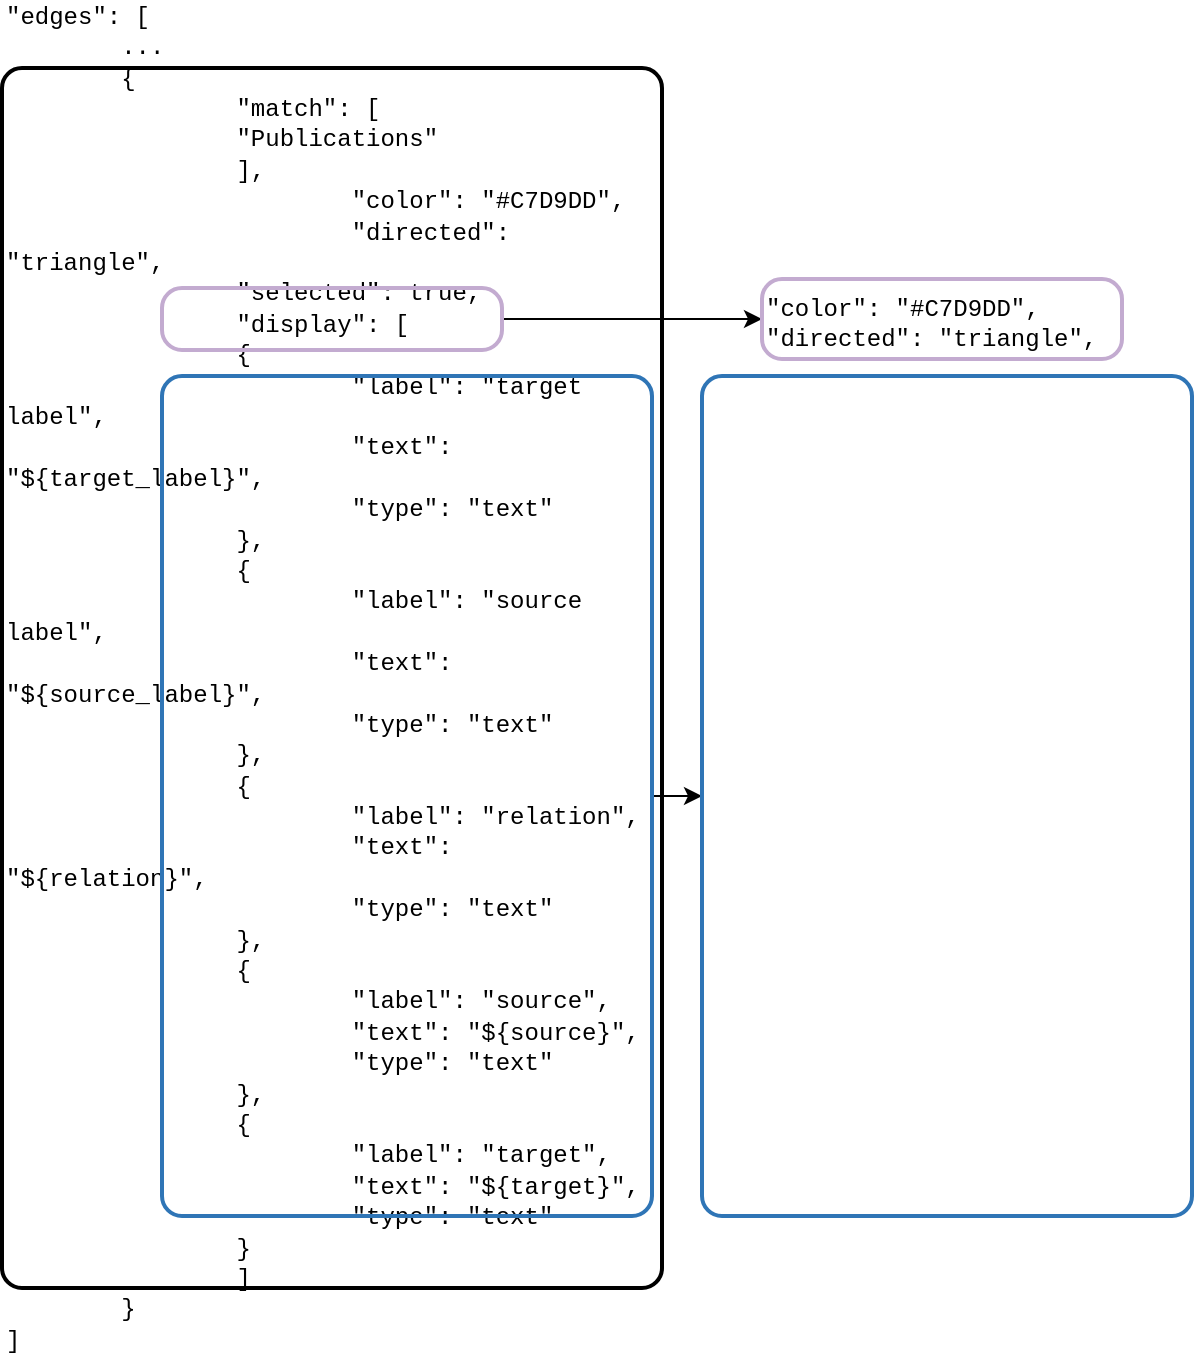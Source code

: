 <mxfile version="26.2.2">
  <diagram name="Page-1" id="xKhlsxAtRhAonfhplPug">
    <mxGraphModel dx="1454" dy="866" grid="1" gridSize="10" guides="1" tooltips="1" connect="1" arrows="1" fold="1" page="1" pageScale="1" pageWidth="1920" pageHeight="1200" math="0" shadow="0">
      <root>
        <mxCell id="0" />
        <mxCell id="1" parent="0" />
        <mxCell id="vIwmV1KeTdYrx_ldE85M-1" value="&lt;p align=&quot;left&quot; id=&quot;docs-internal-guid-a490a1dc-7fff-cf53-47ff-b270f963e01f&quot; style=&quot;line-height:1.2;margin-top:0pt;margin-bottom:0pt;&quot; dir=&quot;ltr&quot;&gt;&lt;span style=&quot;font-size: 9pt; font-family: &amp;quot;Courier New&amp;quot;, monospace; color: rgb(0, 0, 0); background-color: transparent; font-weight: 400; font-style: normal; font-variant: normal; text-decoration: none; vertical-align: baseline; white-space: pre-wrap;&quot;&gt;&quot;edges&quot;: [&lt;/span&gt;&lt;/p&gt;&lt;p align=&quot;left&quot; style=&quot;line-height:1.2;margin-top:0pt;margin-bottom:0pt;&quot; dir=&quot;ltr&quot;&gt;&lt;span style=&quot;font-size: 9pt; font-family: &amp;quot;Courier New&amp;quot;, monospace; color: rgb(0, 0, 0); background-color: transparent; font-weight: 400; font-style: normal; font-variant: normal; text-decoration: none; vertical-align: baseline; white-space: pre-wrap;&quot;&gt;&lt;span style=&quot;white-space:pre;&quot; class=&quot;Apple-tab-span&quot;&gt;&#x9;&lt;/span&gt;&lt;/span&gt;&lt;span style=&quot;font-size: 9pt; font-family: &amp;quot;Courier New&amp;quot;, monospace; color: rgb(0, 0, 0); background-color: transparent; font-weight: 400; font-style: normal; font-variant: normal; text-decoration: none; vertical-align: baseline; white-space: pre-wrap;&quot;&gt;...&lt;/span&gt;&lt;/p&gt;&lt;p align=&quot;left&quot; style=&quot;line-height:1.2;margin-top:0pt;margin-bottom:0pt;&quot; dir=&quot;ltr&quot;&gt;&lt;span style=&quot;font-size: 9pt; font-family: &amp;quot;Courier New&amp;quot;, monospace; color: rgb(0, 0, 0); background-color: transparent; font-weight: 400; font-style: normal; font-variant: normal; text-decoration: none; vertical-align: baseline; white-space: pre-wrap;&quot;&gt;&lt;span style=&quot;white-space:pre;&quot; class=&quot;Apple-tab-span&quot;&gt;&#x9;&lt;/span&gt;&lt;/span&gt;&lt;span style=&quot;font-size: 9pt; font-family: &amp;quot;Courier New&amp;quot;, monospace; color: rgb(0, 0, 0); background-color: transparent; font-weight: 400; font-style: normal; font-variant: normal; text-decoration: none; vertical-align: baseline; white-space: pre-wrap;&quot;&gt;{&lt;/span&gt;&lt;/p&gt;&lt;p align=&quot;left&quot; style=&quot;line-height:1.2;margin-top:0pt;margin-bottom:0pt;&quot; dir=&quot;ltr&quot;&gt;&lt;span style=&quot;font-size: 9pt; font-family: &amp;quot;Courier New&amp;quot;, monospace; color: rgb(0, 0, 0); background-color: transparent; font-weight: 400; font-style: normal; font-variant: normal; text-decoration: none; vertical-align: baseline; white-space: pre-wrap;&quot;&gt;&amp;nbsp;&amp;nbsp;&amp;nbsp;&amp;nbsp;&amp;nbsp;&amp;nbsp;&amp;nbsp;&amp;nbsp;&lt;/span&gt;&lt;span style=&quot;font-size: 9pt; font-family: &amp;quot;Courier New&amp;quot;, monospace; color: rgb(0, 0, 0); background-color: transparent; font-weight: 400; font-style: normal; font-variant: normal; text-decoration: none; vertical-align: baseline; white-space: pre-wrap;&quot;&gt;&lt;span style=&quot;white-space:pre;&quot; class=&quot;Apple-tab-span&quot;&gt;&#x9;&lt;/span&gt;&lt;/span&gt;&lt;span style=&quot;font-size: 9pt; font-family: &amp;quot;Courier New&amp;quot;, monospace; color: rgb(0, 0, 0); background-color: transparent; font-weight: 400; font-style: normal; font-variant: normal; text-decoration: none; vertical-align: baseline; white-space: pre-wrap;&quot;&gt;&quot;match&quot;: [&lt;/span&gt;&lt;/p&gt;&lt;p align=&quot;left&quot; style=&quot;line-height:1.2;margin-top:0pt;margin-bottom:0pt;&quot; dir=&quot;ltr&quot;&gt;&lt;span style=&quot;font-size: 9pt; font-family: &amp;quot;Courier New&amp;quot;, monospace; color: rgb(0, 0, 0); background-color: transparent; font-weight: 400; font-style: normal; font-variant: normal; text-decoration: none; vertical-align: baseline; white-space: pre-wrap;&quot;&gt;&amp;nbsp;&amp;nbsp;&amp;nbsp;&amp;nbsp;&amp;nbsp;&amp;nbsp;&amp;nbsp;&amp;nbsp;&amp;nbsp;&amp;nbsp;&amp;nbsp;&amp;nbsp;&lt;/span&gt;&lt;span style=&quot;font-size: 9pt; font-family: &amp;quot;Courier New&amp;quot;, monospace; color: rgb(0, 0, 0); background-color: transparent; font-weight: 400; font-style: normal; font-variant: normal; text-decoration: none; vertical-align: baseline; white-space: pre-wrap;&quot;&gt;&lt;span style=&quot;white-space:pre;&quot; class=&quot;Apple-tab-span&quot;&gt;&#x9;&lt;/span&gt;&lt;/span&gt;&lt;span style=&quot;font-size: 9pt; font-family: &amp;quot;Courier New&amp;quot;, monospace; color: rgb(0, 0, 0); background-color: transparent; font-weight: 400; font-style: normal; font-variant: normal; text-decoration: none; vertical-align: baseline; white-space: pre-wrap;&quot;&gt;&quot;Publications&quot;&lt;/span&gt;&lt;/p&gt;&lt;p align=&quot;left&quot; style=&quot;line-height:1.2;margin-top:0pt;margin-bottom:0pt;&quot; dir=&quot;ltr&quot;&gt;&lt;span style=&quot;font-size: 9pt; font-family: &amp;quot;Courier New&amp;quot;, monospace; color: rgb(0, 0, 0); background-color: transparent; font-weight: 400; font-style: normal; font-variant: normal; text-decoration: none; vertical-align: baseline; white-space: pre-wrap;&quot;&gt;&amp;nbsp;&amp;nbsp;&amp;nbsp;&amp;nbsp;&amp;nbsp;&amp;nbsp;&amp;nbsp;&amp;nbsp;&lt;/span&gt;&lt;span style=&quot;font-size: 9pt; font-family: &amp;quot;Courier New&amp;quot;, monospace; color: rgb(0, 0, 0); background-color: transparent; font-weight: 400; font-style: normal; font-variant: normal; text-decoration: none; vertical-align: baseline; white-space: pre-wrap;&quot;&gt;&lt;span style=&quot;white-space:pre;&quot; class=&quot;Apple-tab-span&quot;&gt;&#x9;&lt;/span&gt;&lt;/span&gt;&lt;span style=&quot;font-size: 9pt; font-family: &amp;quot;Courier New&amp;quot;, monospace; color: rgb(0, 0, 0); background-color: transparent; font-weight: 400; font-style: normal; font-variant: normal; text-decoration: none; vertical-align: baseline; white-space: pre-wrap;&quot;&gt;],&lt;/span&gt;&lt;/p&gt;&lt;p align=&quot;left&quot; style=&quot;line-height:1.2;margin-top:0pt;margin-bottom:0pt;&quot; dir=&quot;ltr&quot;&gt;&lt;span style=&quot;font-size: 9pt; font-family: &amp;quot;Courier New&amp;quot;, monospace; color: rgb(0, 0, 0); background-color: transparent; font-weight: 400; font-style: normal; font-variant: normal; text-decoration: none; vertical-align: baseline; white-space: pre-wrap;&quot;&gt;&lt;span style=&quot;white-space: pre;&quot;&gt;&#x9;&lt;/span&gt;&lt;span style=&quot;white-space: pre;&quot;&gt;&#x9;&lt;/span&gt;&lt;span style=&quot;white-space: pre;&quot;&gt;&#x9;&lt;/span&gt;&quot;color&quot;: &quot;#C7D9DD&quot;,&lt;/span&gt;&lt;/p&gt;&lt;p align=&quot;left&quot; style=&quot;line-height:1.2;margin-top:0pt;margin-bottom:0pt;&quot; dir=&quot;ltr&quot;&gt;&lt;span style=&quot;font-size: 9pt; font-family: &amp;quot;Courier New&amp;quot;, monospace; color: rgb(0, 0, 0); background-color: transparent; font-weight: 400; font-style: normal; font-variant: normal; text-decoration: none; vertical-align: baseline; white-space: pre-wrap;&quot;&gt;&lt;span style=&quot;white-space: pre;&quot;&gt;&#x9;&lt;/span&gt;&lt;span style=&quot;white-space: pre;&quot;&gt;&#x9;&lt;/span&gt;&lt;span style=&quot;white-space: pre;&quot;&gt;&#x9;&lt;/span&gt;&quot;directed&quot;: &quot;triangle&quot;,&lt;/span&gt;&lt;/p&gt;&lt;p align=&quot;left&quot; style=&quot;line-height:1.2;margin-top:0pt;margin-bottom:0pt;&quot; dir=&quot;ltr&quot;&gt;&lt;span style=&quot;font-size: 9pt; font-family: &amp;quot;Courier New&amp;quot;, monospace; color: rgb(0, 0, 0); background-color: transparent; font-weight: 400; font-style: normal; font-variant: normal; text-decoration: none; vertical-align: baseline; white-space: pre-wrap;&quot;&gt;&amp;nbsp;&amp;nbsp;&amp;nbsp;&amp;nbsp;&amp;nbsp;&amp;nbsp;&amp;nbsp;&amp;nbsp;&lt;/span&gt;&lt;span style=&quot;font-size: 9pt; font-family: &amp;quot;Courier New&amp;quot;, monospace; color: rgb(0, 0, 0); background-color: transparent; font-weight: 400; font-style: normal; font-variant: normal; text-decoration: none; vertical-align: baseline; white-space: pre-wrap;&quot;&gt;&lt;span style=&quot;white-space:pre;&quot; class=&quot;Apple-tab-span&quot;&gt;&#x9;&lt;/span&gt;&lt;/span&gt;&lt;span style=&quot;font-size: 9pt; font-family: &amp;quot;Courier New&amp;quot;, monospace; color: rgb(0, 0, 0); background-color: transparent; font-weight: 400; font-style: normal; font-variant: normal; text-decoration: none; vertical-align: baseline; white-space: pre-wrap;&quot;&gt;&quot;selected&quot;: true,&lt;/span&gt;&lt;/p&gt;&lt;p align=&quot;left&quot; style=&quot;line-height:1.2;margin-top:0pt;margin-bottom:0pt;&quot; dir=&quot;ltr&quot;&gt;&lt;span style=&quot;font-size: 9pt; font-family: &amp;quot;Courier New&amp;quot;, monospace; color: rgb(0, 0, 0); background-color: transparent; font-weight: 400; font-style: normal; font-variant: normal; text-decoration: none; vertical-align: baseline; white-space: pre-wrap;&quot;&gt;&amp;nbsp;&amp;nbsp;&amp;nbsp;&amp;nbsp;&amp;nbsp;&amp;nbsp;&amp;nbsp;&amp;nbsp;&lt;/span&gt;&lt;span style=&quot;font-size: 9pt; font-family: &amp;quot;Courier New&amp;quot;, monospace; color: rgb(0, 0, 0); background-color: transparent; font-weight: 400; font-style: normal; font-variant: normal; text-decoration: none; vertical-align: baseline; white-space: pre-wrap;&quot;&gt;&lt;span style=&quot;white-space:pre;&quot; class=&quot;Apple-tab-span&quot;&gt;&#x9;&lt;/span&gt;&lt;/span&gt;&lt;span style=&quot;font-size: 9pt; font-family: &amp;quot;Courier New&amp;quot;, monospace; color: rgb(0, 0, 0); background-color: transparent; font-weight: 400; font-style: normal; font-variant: normal; text-decoration: none; vertical-align: baseline; white-space: pre-wrap;&quot;&gt;&quot;display&quot;: [&lt;/span&gt;&lt;/p&gt;&lt;p align=&quot;left&quot; style=&quot;line-height:1.2;margin-top:0pt;margin-bottom:0pt;&quot; dir=&quot;ltr&quot;&gt;&lt;span style=&quot;font-size: 9pt; font-family: &amp;quot;Courier New&amp;quot;, monospace; color: rgb(0, 0, 0); background-color: transparent; font-weight: 400; font-style: normal; font-variant: normal; text-decoration: none; vertical-align: baseline; white-space: pre-wrap;&quot;&gt;&amp;nbsp;&amp;nbsp;&amp;nbsp;&amp;nbsp;&amp;nbsp;&amp;nbsp;&amp;nbsp;&amp;nbsp;&amp;nbsp;&amp;nbsp;&amp;nbsp;&amp;nbsp;&lt;/span&gt;&lt;span style=&quot;font-size: 9pt; font-family: &amp;quot;Courier New&amp;quot;, monospace; color: rgb(0, 0, 0); background-color: transparent; font-weight: 400; font-style: normal; font-variant: normal; text-decoration: none; vertical-align: baseline; white-space: pre-wrap;&quot;&gt;&lt;span style=&quot;white-space:pre;&quot; class=&quot;Apple-tab-span&quot;&gt;&#x9;&lt;/span&gt;&lt;/span&gt;&lt;span style=&quot;font-size: 9pt; font-family: &amp;quot;Courier New&amp;quot;, monospace; color: rgb(0, 0, 0); background-color: transparent; font-weight: 400; font-style: normal; font-variant: normal; text-decoration: none; vertical-align: baseline; white-space: pre-wrap;&quot;&gt;{&lt;/span&gt;&lt;/p&gt;&lt;p align=&quot;left&quot; style=&quot;line-height:1.2;margin-top:0pt;margin-bottom:0pt;&quot; dir=&quot;ltr&quot;&gt;&lt;span style=&quot;font-size: 9pt; font-family: &amp;quot;Courier New&amp;quot;, monospace; color: rgb(0, 0, 0); background-color: transparent; font-weight: 400; font-style: normal; font-variant: normal; text-decoration: none; vertical-align: baseline; white-space: pre-wrap;&quot;&gt;&amp;nbsp;&amp;nbsp;&amp;nbsp;&amp;nbsp;&amp;nbsp;&amp;nbsp;&amp;nbsp;&amp;nbsp;&amp;nbsp;&amp;nbsp;&amp;nbsp;&amp;nbsp;&amp;nbsp;&amp;nbsp;&amp;nbsp;&amp;nbsp;&lt;/span&gt;&lt;span style=&quot;font-size: 9pt; font-family: &amp;quot;Courier New&amp;quot;, monospace; color: rgb(0, 0, 0); background-color: transparent; font-weight: 400; font-style: normal; font-variant: normal; text-decoration: none; vertical-align: baseline; white-space: pre-wrap;&quot;&gt;&lt;span style=&quot;white-space:pre;&quot; class=&quot;Apple-tab-span&quot;&gt;&#x9;&lt;/span&gt;&lt;/span&gt;&lt;span style=&quot;font-size: 9pt; font-family: &amp;quot;Courier New&amp;quot;, monospace; color: rgb(0, 0, 0); background-color: transparent; font-weight: 400; font-style: normal; font-variant: normal; text-decoration: none; vertical-align: baseline; white-space: pre-wrap;&quot;&gt;&quot;label&quot;: &quot;target label&quot;,&lt;/span&gt;&lt;/p&gt;&lt;p align=&quot;left&quot; style=&quot;line-height:1.2;margin-top:0pt;margin-bottom:0pt;&quot; dir=&quot;ltr&quot;&gt;&lt;span style=&quot;font-size: 9pt; font-family: &amp;quot;Courier New&amp;quot;, monospace; color: rgb(0, 0, 0); background-color: transparent; font-weight: 400; font-style: normal; font-variant: normal; text-decoration: none; vertical-align: baseline; white-space: pre-wrap;&quot;&gt;&amp;nbsp;&amp;nbsp;&amp;nbsp;&amp;nbsp;&amp;nbsp;&amp;nbsp;&amp;nbsp;&amp;nbsp;&amp;nbsp;&amp;nbsp;&amp;nbsp;&amp;nbsp;&amp;nbsp;&amp;nbsp;&amp;nbsp;&amp;nbsp;&lt;/span&gt;&lt;span style=&quot;font-size: 9pt; font-family: &amp;quot;Courier New&amp;quot;, monospace; color: rgb(0, 0, 0); background-color: transparent; font-weight: 400; font-style: normal; font-variant: normal; text-decoration: none; vertical-align: baseline; white-space: pre-wrap;&quot;&gt;&lt;span style=&quot;white-space:pre;&quot; class=&quot;Apple-tab-span&quot;&gt;&#x9;&lt;/span&gt;&lt;/span&gt;&lt;span style=&quot;font-size: 9pt; font-family: &amp;quot;Courier New&amp;quot;, monospace; color: rgb(0, 0, 0); background-color: transparent; font-weight: 400; font-style: normal; font-variant: normal; text-decoration: none; vertical-align: baseline; white-space: pre-wrap;&quot;&gt;&quot;text&quot;: &quot;${target_label}&quot;,&lt;/span&gt;&lt;/p&gt;&lt;p align=&quot;left&quot; style=&quot;line-height:1.2;margin-top:0pt;margin-bottom:0pt;&quot; dir=&quot;ltr&quot;&gt;&lt;span style=&quot;font-size: 9pt; font-family: &amp;quot;Courier New&amp;quot;, monospace; color: rgb(0, 0, 0); background-color: transparent; font-weight: 400; font-style: normal; font-variant: normal; text-decoration: none; vertical-align: baseline; white-space: pre-wrap;&quot;&gt;&amp;nbsp;&amp;nbsp;&amp;nbsp;&amp;nbsp;&amp;nbsp;&amp;nbsp;&amp;nbsp;&amp;nbsp;&amp;nbsp;&amp;nbsp;&amp;nbsp;&amp;nbsp;&amp;nbsp;&amp;nbsp;&amp;nbsp;&amp;nbsp;&lt;/span&gt;&lt;span style=&quot;font-size: 9pt; font-family: &amp;quot;Courier New&amp;quot;, monospace; color: rgb(0, 0, 0); background-color: transparent; font-weight: 400; font-style: normal; font-variant: normal; text-decoration: none; vertical-align: baseline; white-space: pre-wrap;&quot;&gt;&lt;span style=&quot;white-space:pre;&quot; class=&quot;Apple-tab-span&quot;&gt;&#x9;&lt;/span&gt;&lt;/span&gt;&lt;span style=&quot;font-size: 9pt; font-family: &amp;quot;Courier New&amp;quot;, monospace; color: rgb(0, 0, 0); background-color: transparent; font-weight: 400; font-style: normal; font-variant: normal; text-decoration: none; vertical-align: baseline; white-space: pre-wrap;&quot;&gt;&quot;type&quot;: &quot;text&quot;&lt;/span&gt;&lt;/p&gt;&lt;p align=&quot;left&quot; style=&quot;line-height:1.2;margin-top:0pt;margin-bottom:0pt;&quot; dir=&quot;ltr&quot;&gt;&lt;span style=&quot;font-size: 9pt; font-family: &amp;quot;Courier New&amp;quot;, monospace; color: rgb(0, 0, 0); background-color: transparent; font-weight: 400; font-style: normal; font-variant: normal; text-decoration: none; vertical-align: baseline; white-space: pre-wrap;&quot;&gt;&amp;nbsp;&amp;nbsp;&amp;nbsp;&amp;nbsp;&amp;nbsp;&amp;nbsp;&amp;nbsp;&amp;nbsp;&amp;nbsp;&amp;nbsp;&amp;nbsp;&amp;nbsp;&lt;/span&gt;&lt;span style=&quot;font-size: 9pt; font-family: &amp;quot;Courier New&amp;quot;, monospace; color: rgb(0, 0, 0); background-color: transparent; font-weight: 400; font-style: normal; font-variant: normal; text-decoration: none; vertical-align: baseline; white-space: pre-wrap;&quot;&gt;&lt;span style=&quot;white-space:pre;&quot; class=&quot;Apple-tab-span&quot;&gt;&#x9;&lt;/span&gt;&lt;/span&gt;&lt;span style=&quot;font-size: 9pt; font-family: &amp;quot;Courier New&amp;quot;, monospace; color: rgb(0, 0, 0); background-color: transparent; font-weight: 400; font-style: normal; font-variant: normal; text-decoration: none; vertical-align: baseline; white-space: pre-wrap;&quot;&gt;},&lt;/span&gt;&lt;/p&gt;&lt;p align=&quot;left&quot; style=&quot;line-height:1.2;margin-top:0pt;margin-bottom:0pt;&quot; dir=&quot;ltr&quot;&gt;&lt;span style=&quot;font-size: 9pt; font-family: &amp;quot;Courier New&amp;quot;, monospace; color: rgb(0, 0, 0); background-color: transparent; font-weight: 400; font-style: normal; font-variant: normal; text-decoration: none; vertical-align: baseline; white-space: pre-wrap;&quot;&gt;&amp;nbsp;&amp;nbsp;&amp;nbsp;&amp;nbsp;&amp;nbsp;&amp;nbsp;&amp;nbsp;&amp;nbsp;&amp;nbsp;&amp;nbsp;&amp;nbsp;&amp;nbsp;&lt;/span&gt;&lt;span style=&quot;font-size: 9pt; font-family: &amp;quot;Courier New&amp;quot;, monospace; color: rgb(0, 0, 0); background-color: transparent; font-weight: 400; font-style: normal; font-variant: normal; text-decoration: none; vertical-align: baseline; white-space: pre-wrap;&quot;&gt;&lt;span style=&quot;white-space:pre;&quot; class=&quot;Apple-tab-span&quot;&gt;&#x9;&lt;/span&gt;&lt;/span&gt;&lt;span style=&quot;font-size: 9pt; font-family: &amp;quot;Courier New&amp;quot;, monospace; color: rgb(0, 0, 0); background-color: transparent; font-weight: 400; font-style: normal; font-variant: normal; text-decoration: none; vertical-align: baseline; white-space: pre-wrap;&quot;&gt;{&lt;/span&gt;&lt;/p&gt;&lt;p align=&quot;left&quot; style=&quot;line-height:1.2;margin-top:0pt;margin-bottom:0pt;&quot; dir=&quot;ltr&quot;&gt;&lt;span style=&quot;font-size: 9pt; font-family: &amp;quot;Courier New&amp;quot;, monospace; color: rgb(0, 0, 0); background-color: transparent; font-weight: 400; font-style: normal; font-variant: normal; text-decoration: none; vertical-align: baseline; white-space: pre-wrap;&quot;&gt;&amp;nbsp;&amp;nbsp;&amp;nbsp;&amp;nbsp;&amp;nbsp;&amp;nbsp;&amp;nbsp;&amp;nbsp;&amp;nbsp;&amp;nbsp;&amp;nbsp;&amp;nbsp;&amp;nbsp;&amp;nbsp;&amp;nbsp;&amp;nbsp;&lt;/span&gt;&lt;span style=&quot;font-size: 9pt; font-family: &amp;quot;Courier New&amp;quot;, monospace; color: rgb(0, 0, 0); background-color: transparent; font-weight: 400; font-style: normal; font-variant: normal; text-decoration: none; vertical-align: baseline; white-space: pre-wrap;&quot;&gt;&lt;span style=&quot;white-space:pre;&quot; class=&quot;Apple-tab-span&quot;&gt;&#x9;&lt;/span&gt;&lt;/span&gt;&lt;span style=&quot;font-size: 9pt; font-family: &amp;quot;Courier New&amp;quot;, monospace; color: rgb(0, 0, 0); background-color: transparent; font-weight: 400; font-style: normal; font-variant: normal; text-decoration: none; vertical-align: baseline; white-space: pre-wrap;&quot;&gt;&quot;label&quot;: &quot;source label&quot;,&lt;/span&gt;&lt;/p&gt;&lt;p align=&quot;left&quot; style=&quot;line-height:1.2;margin-top:0pt;margin-bottom:0pt;&quot; dir=&quot;ltr&quot;&gt;&lt;span style=&quot;font-size: 9pt; font-family: &amp;quot;Courier New&amp;quot;, monospace; color: rgb(0, 0, 0); background-color: transparent; font-weight: 400; font-style: normal; font-variant: normal; text-decoration: none; vertical-align: baseline; white-space: pre-wrap;&quot;&gt;&amp;nbsp;&amp;nbsp;&amp;nbsp;&amp;nbsp;&amp;nbsp;&amp;nbsp;&amp;nbsp;&amp;nbsp;&amp;nbsp;&amp;nbsp;&amp;nbsp;&amp;nbsp;&amp;nbsp;&amp;nbsp;&amp;nbsp;&amp;nbsp;&lt;/span&gt;&lt;span style=&quot;font-size: 9pt; font-family: &amp;quot;Courier New&amp;quot;, monospace; color: rgb(0, 0, 0); background-color: transparent; font-weight: 400; font-style: normal; font-variant: normal; text-decoration: none; vertical-align: baseline; white-space: pre-wrap;&quot;&gt;&lt;span style=&quot;white-space:pre;&quot; class=&quot;Apple-tab-span&quot;&gt;&#x9;&lt;/span&gt;&lt;/span&gt;&lt;span style=&quot;font-size: 9pt; font-family: &amp;quot;Courier New&amp;quot;, monospace; color: rgb(0, 0, 0); background-color: transparent; font-weight: 400; font-style: normal; font-variant: normal; text-decoration: none; vertical-align: baseline; white-space: pre-wrap;&quot;&gt;&quot;text&quot;: &quot;${source_label}&quot;,&lt;/span&gt;&lt;/p&gt;&lt;p align=&quot;left&quot; style=&quot;line-height:1.2;margin-top:0pt;margin-bottom:0pt;&quot; dir=&quot;ltr&quot;&gt;&lt;span style=&quot;font-size: 9pt; font-family: &amp;quot;Courier New&amp;quot;, monospace; color: rgb(0, 0, 0); background-color: transparent; font-weight: 400; font-style: normal; font-variant: normal; text-decoration: none; vertical-align: baseline; white-space: pre-wrap;&quot;&gt;&amp;nbsp;&amp;nbsp;&amp;nbsp;&amp;nbsp;&amp;nbsp;&amp;nbsp;&amp;nbsp;&amp;nbsp;&amp;nbsp;&amp;nbsp;&amp;nbsp;&amp;nbsp;&amp;nbsp;&amp;nbsp;&amp;nbsp;&amp;nbsp;&lt;/span&gt;&lt;span style=&quot;font-size: 9pt; font-family: &amp;quot;Courier New&amp;quot;, monospace; color: rgb(0, 0, 0); background-color: transparent; font-weight: 400; font-style: normal; font-variant: normal; text-decoration: none; vertical-align: baseline; white-space: pre-wrap;&quot;&gt;&lt;span style=&quot;white-space:pre;&quot; class=&quot;Apple-tab-span&quot;&gt;&#x9;&lt;/span&gt;&lt;/span&gt;&lt;span style=&quot;font-size: 9pt; font-family: &amp;quot;Courier New&amp;quot;, monospace; color: rgb(0, 0, 0); background-color: transparent; font-weight: 400; font-style: normal; font-variant: normal; text-decoration: none; vertical-align: baseline; white-space: pre-wrap;&quot;&gt;&quot;type&quot;: &quot;text&quot;&lt;/span&gt;&lt;/p&gt;&lt;p align=&quot;left&quot; style=&quot;line-height:1.2;margin-top:0pt;margin-bottom:0pt;&quot; dir=&quot;ltr&quot;&gt;&lt;span style=&quot;font-size: 9pt; font-family: &amp;quot;Courier New&amp;quot;, monospace; color: rgb(0, 0, 0); background-color: transparent; font-weight: 400; font-style: normal; font-variant: normal; text-decoration: none; vertical-align: baseline; white-space: pre-wrap;&quot;&gt;&amp;nbsp;&amp;nbsp;&amp;nbsp;&amp;nbsp;&amp;nbsp;&amp;nbsp;&amp;nbsp;&amp;nbsp;&amp;nbsp;&amp;nbsp;&amp;nbsp;&amp;nbsp;&lt;/span&gt;&lt;span style=&quot;font-size: 9pt; font-family: &amp;quot;Courier New&amp;quot;, monospace; color: rgb(0, 0, 0); background-color: transparent; font-weight: 400; font-style: normal; font-variant: normal; text-decoration: none; vertical-align: baseline; white-space: pre-wrap;&quot;&gt;&lt;span style=&quot;white-space:pre;&quot; class=&quot;Apple-tab-span&quot;&gt;&#x9;&lt;/span&gt;&lt;/span&gt;&lt;span style=&quot;font-size: 9pt; font-family: &amp;quot;Courier New&amp;quot;, monospace; color: rgb(0, 0, 0); background-color: transparent; font-weight: 400; font-style: normal; font-variant: normal; text-decoration: none; vertical-align: baseline; white-space: pre-wrap;&quot;&gt;},&lt;/span&gt;&lt;/p&gt;&lt;p align=&quot;left&quot; style=&quot;line-height:1.2;margin-top:0pt;margin-bottom:0pt;&quot; dir=&quot;ltr&quot;&gt;&lt;span style=&quot;font-size: 9pt; font-family: &amp;quot;Courier New&amp;quot;, monospace; color: rgb(0, 0, 0); background-color: transparent; font-weight: 400; font-style: normal; font-variant: normal; text-decoration: none; vertical-align: baseline; white-space: pre-wrap;&quot;&gt;&amp;nbsp;&amp;nbsp;&amp;nbsp;&amp;nbsp;&amp;nbsp;&amp;nbsp;&amp;nbsp;&amp;nbsp;&amp;nbsp;&amp;nbsp;&amp;nbsp;&amp;nbsp;&lt;/span&gt;&lt;span style=&quot;font-size: 9pt; font-family: &amp;quot;Courier New&amp;quot;, monospace; color: rgb(0, 0, 0); background-color: transparent; font-weight: 400; font-style: normal; font-variant: normal; text-decoration: none; vertical-align: baseline; white-space: pre-wrap;&quot;&gt;&lt;span style=&quot;white-space:pre;&quot; class=&quot;Apple-tab-span&quot;&gt;&#x9;&lt;/span&gt;&lt;/span&gt;&lt;span style=&quot;font-size: 9pt; font-family: &amp;quot;Courier New&amp;quot;, monospace; color: rgb(0, 0, 0); background-color: transparent; font-weight: 400; font-style: normal; font-variant: normal; text-decoration: none; vertical-align: baseline; white-space: pre-wrap;&quot;&gt;{&lt;/span&gt;&lt;/p&gt;&lt;p align=&quot;left&quot; style=&quot;line-height:1.2;margin-top:0pt;margin-bottom:0pt;&quot; dir=&quot;ltr&quot;&gt;&lt;span style=&quot;font-size: 9pt; font-family: &amp;quot;Courier New&amp;quot;, monospace; color: rgb(0, 0, 0); background-color: transparent; font-weight: 400; font-style: normal; font-variant: normal; text-decoration: none; vertical-align: baseline; white-space: pre-wrap;&quot;&gt;&amp;nbsp;&amp;nbsp;&amp;nbsp;&amp;nbsp;&amp;nbsp;&amp;nbsp;&amp;nbsp;&amp;nbsp;&amp;nbsp;&amp;nbsp;&amp;nbsp;&amp;nbsp;&amp;nbsp;&amp;nbsp;&amp;nbsp;&amp;nbsp;&lt;/span&gt;&lt;span style=&quot;font-size: 9pt; font-family: &amp;quot;Courier New&amp;quot;, monospace; color: rgb(0, 0, 0); background-color: transparent; font-weight: 400; font-style: normal; font-variant: normal; text-decoration: none; vertical-align: baseline; white-space: pre-wrap;&quot;&gt;&lt;span style=&quot;white-space:pre;&quot; class=&quot;Apple-tab-span&quot;&gt;&#x9;&lt;/span&gt;&lt;/span&gt;&lt;span style=&quot;font-size: 9pt; font-family: &amp;quot;Courier New&amp;quot;, monospace; color: rgb(0, 0, 0); background-color: transparent; font-weight: 400; font-style: normal; font-variant: normal; text-decoration: none; vertical-align: baseline; white-space: pre-wrap;&quot;&gt;&quot;label&quot;: &quot;relation&quot;,&lt;/span&gt;&lt;/p&gt;&lt;p align=&quot;left&quot; style=&quot;line-height:1.2;margin-top:0pt;margin-bottom:0pt;&quot; dir=&quot;ltr&quot;&gt;&lt;span style=&quot;font-size: 9pt; font-family: &amp;quot;Courier New&amp;quot;, monospace; color: rgb(0, 0, 0); background-color: transparent; font-weight: 400; font-style: normal; font-variant: normal; text-decoration: none; vertical-align: baseline; white-space: pre-wrap;&quot;&gt;&amp;nbsp;&amp;nbsp;&amp;nbsp;&amp;nbsp;&amp;nbsp;&amp;nbsp;&amp;nbsp;&amp;nbsp;&amp;nbsp;&amp;nbsp;&amp;nbsp;&amp;nbsp;&amp;nbsp;&amp;nbsp;&amp;nbsp;&amp;nbsp;&lt;/span&gt;&lt;span style=&quot;font-size: 9pt; font-family: &amp;quot;Courier New&amp;quot;, monospace; color: rgb(0, 0, 0); background-color: transparent; font-weight: 400; font-style: normal; font-variant: normal; text-decoration: none; vertical-align: baseline; white-space: pre-wrap;&quot;&gt;&lt;span style=&quot;white-space:pre;&quot; class=&quot;Apple-tab-span&quot;&gt;&#x9;&lt;/span&gt;&lt;/span&gt;&lt;span style=&quot;font-size: 9pt; font-family: &amp;quot;Courier New&amp;quot;, monospace; color: rgb(0, 0, 0); background-color: transparent; font-weight: 400; font-style: normal; font-variant: normal; text-decoration: none; vertical-align: baseline; white-space: pre-wrap;&quot;&gt;&quot;text&quot;: &quot;${relation}&quot;,&lt;/span&gt;&lt;/p&gt;&lt;p align=&quot;left&quot; style=&quot;line-height:1.2;margin-top:0pt;margin-bottom:0pt;&quot; dir=&quot;ltr&quot;&gt;&lt;span style=&quot;font-size: 9pt; font-family: &amp;quot;Courier New&amp;quot;, monospace; color: rgb(0, 0, 0); background-color: transparent; font-weight: 400; font-style: normal; font-variant: normal; text-decoration: none; vertical-align: baseline; white-space: pre-wrap;&quot;&gt;&amp;nbsp;&amp;nbsp;&amp;nbsp;&amp;nbsp;&amp;nbsp;&amp;nbsp;&amp;nbsp;&amp;nbsp;&amp;nbsp;&amp;nbsp;&amp;nbsp;&amp;nbsp;&amp;nbsp;&amp;nbsp;&amp;nbsp;&amp;nbsp;&lt;/span&gt;&lt;span style=&quot;font-size: 9pt; font-family: &amp;quot;Courier New&amp;quot;, monospace; color: rgb(0, 0, 0); background-color: transparent; font-weight: 400; font-style: normal; font-variant: normal; text-decoration: none; vertical-align: baseline; white-space: pre-wrap;&quot;&gt;&lt;span style=&quot;white-space:pre;&quot; class=&quot;Apple-tab-span&quot;&gt;&#x9;&lt;/span&gt;&lt;/span&gt;&lt;span style=&quot;font-size: 9pt; font-family: &amp;quot;Courier New&amp;quot;, monospace; color: rgb(0, 0, 0); background-color: transparent; font-weight: 400; font-style: normal; font-variant: normal; text-decoration: none; vertical-align: baseline; white-space: pre-wrap;&quot;&gt;&quot;type&quot;: &quot;text&quot;&lt;/span&gt;&lt;/p&gt;&lt;p align=&quot;left&quot; style=&quot;line-height:1.2;margin-top:0pt;margin-bottom:0pt;&quot; dir=&quot;ltr&quot;&gt;&lt;span style=&quot;font-size: 9pt; font-family: &amp;quot;Courier New&amp;quot;, monospace; color: rgb(0, 0, 0); background-color: transparent; font-weight: 400; font-style: normal; font-variant: normal; text-decoration: none; vertical-align: baseline; white-space: pre-wrap;&quot;&gt;&amp;nbsp;&amp;nbsp;&amp;nbsp;&amp;nbsp;&amp;nbsp;&amp;nbsp;&amp;nbsp;&amp;nbsp;&amp;nbsp;&amp;nbsp;&amp;nbsp;&amp;nbsp;&lt;/span&gt;&lt;span style=&quot;font-size: 9pt; font-family: &amp;quot;Courier New&amp;quot;, monospace; color: rgb(0, 0, 0); background-color: transparent; font-weight: 400; font-style: normal; font-variant: normal; text-decoration: none; vertical-align: baseline; white-space: pre-wrap;&quot;&gt;&lt;span style=&quot;white-space:pre;&quot; class=&quot;Apple-tab-span&quot;&gt;&#x9;&lt;/span&gt;&lt;/span&gt;&lt;span style=&quot;font-size: 9pt; font-family: &amp;quot;Courier New&amp;quot;, monospace; color: rgb(0, 0, 0); background-color: transparent; font-weight: 400; font-style: normal; font-variant: normal; text-decoration: none; vertical-align: baseline; white-space: pre-wrap;&quot;&gt;},&lt;/span&gt;&lt;/p&gt;&lt;p align=&quot;left&quot; style=&quot;line-height:1.2;margin-top:0pt;margin-bottom:0pt;&quot; dir=&quot;ltr&quot;&gt;&lt;span style=&quot;font-size: 9pt; font-family: &amp;quot;Courier New&amp;quot;, monospace; color: rgb(0, 0, 0); background-color: transparent; font-weight: 400; font-style: normal; font-variant: normal; text-decoration: none; vertical-align: baseline; white-space: pre-wrap;&quot;&gt;&amp;nbsp;&amp;nbsp;&amp;nbsp;&amp;nbsp;&amp;nbsp;&amp;nbsp;&amp;nbsp;&amp;nbsp;&amp;nbsp;&amp;nbsp;&amp;nbsp;&amp;nbsp;&lt;/span&gt;&lt;span style=&quot;font-size: 9pt; font-family: &amp;quot;Courier New&amp;quot;, monospace; color: rgb(0, 0, 0); background-color: transparent; font-weight: 400; font-style: normal; font-variant: normal; text-decoration: none; vertical-align: baseline; white-space: pre-wrap;&quot;&gt;&lt;span style=&quot;white-space:pre;&quot; class=&quot;Apple-tab-span&quot;&gt;&#x9;&lt;/span&gt;&lt;/span&gt;&lt;span style=&quot;font-size: 9pt; font-family: &amp;quot;Courier New&amp;quot;, monospace; color: rgb(0, 0, 0); background-color: transparent; font-weight: 400; font-style: normal; font-variant: normal; text-decoration: none; vertical-align: baseline; white-space: pre-wrap;&quot;&gt;{&lt;/span&gt;&lt;/p&gt;&lt;p align=&quot;left&quot; style=&quot;line-height:1.2;margin-top:0pt;margin-bottom:0pt;&quot; dir=&quot;ltr&quot;&gt;&lt;span style=&quot;font-size: 9pt; font-family: &amp;quot;Courier New&amp;quot;, monospace; color: rgb(0, 0, 0); background-color: transparent; font-weight: 400; font-style: normal; font-variant: normal; text-decoration: none; vertical-align: baseline; white-space: pre-wrap;&quot;&gt;&amp;nbsp;&amp;nbsp;&amp;nbsp;&amp;nbsp;&amp;nbsp;&amp;nbsp;&amp;nbsp;&amp;nbsp;&amp;nbsp;&amp;nbsp;&amp;nbsp;&amp;nbsp;&amp;nbsp;&amp;nbsp;&amp;nbsp;&amp;nbsp;&lt;/span&gt;&lt;span style=&quot;font-size: 9pt; font-family: &amp;quot;Courier New&amp;quot;, monospace; color: rgb(0, 0, 0); background-color: transparent; font-weight: 400; font-style: normal; font-variant: normal; text-decoration: none; vertical-align: baseline; white-space: pre-wrap;&quot;&gt;&lt;span style=&quot;white-space:pre;&quot; class=&quot;Apple-tab-span&quot;&gt;&#x9;&lt;/span&gt;&lt;/span&gt;&lt;span style=&quot;font-size: 9pt; font-family: &amp;quot;Courier New&amp;quot;, monospace; color: rgb(0, 0, 0); background-color: transparent; font-weight: 400; font-style: normal; font-variant: normal; text-decoration: none; vertical-align: baseline; white-space: pre-wrap;&quot;&gt;&quot;label&quot;: &quot;source&quot;,&lt;/span&gt;&lt;/p&gt;&lt;p align=&quot;left&quot; style=&quot;line-height:1.2;margin-top:0pt;margin-bottom:0pt;&quot; dir=&quot;ltr&quot;&gt;&lt;span style=&quot;font-size: 9pt; font-family: &amp;quot;Courier New&amp;quot;, monospace; color: rgb(0, 0, 0); background-color: transparent; font-weight: 400; font-style: normal; font-variant: normal; text-decoration: none; vertical-align: baseline; white-space: pre-wrap;&quot;&gt;&amp;nbsp;&amp;nbsp;&amp;nbsp;&amp;nbsp;&amp;nbsp;&amp;nbsp;&amp;nbsp;&amp;nbsp;&amp;nbsp;&amp;nbsp;&amp;nbsp;&amp;nbsp;&amp;nbsp;&amp;nbsp;&amp;nbsp;&amp;nbsp;&lt;/span&gt;&lt;span style=&quot;font-size: 9pt; font-family: &amp;quot;Courier New&amp;quot;, monospace; color: rgb(0, 0, 0); background-color: transparent; font-weight: 400; font-style: normal; font-variant: normal; text-decoration: none; vertical-align: baseline; white-space: pre-wrap;&quot;&gt;&lt;span style=&quot;white-space:pre;&quot; class=&quot;Apple-tab-span&quot;&gt;&#x9;&lt;/span&gt;&lt;/span&gt;&lt;span style=&quot;font-size: 9pt; font-family: &amp;quot;Courier New&amp;quot;, monospace; color: rgb(0, 0, 0); background-color: transparent; font-weight: 400; font-style: normal; font-variant: normal; text-decoration: none; vertical-align: baseline; white-space: pre-wrap;&quot;&gt;&quot;text&quot;: &quot;${source}&quot;,&lt;/span&gt;&lt;/p&gt;&lt;p align=&quot;left&quot; style=&quot;line-height:1.2;margin-top:0pt;margin-bottom:0pt;&quot; dir=&quot;ltr&quot;&gt;&lt;span style=&quot;font-size: 9pt; font-family: &amp;quot;Courier New&amp;quot;, monospace; color: rgb(0, 0, 0); background-color: transparent; font-weight: 400; font-style: normal; font-variant: normal; text-decoration: none; vertical-align: baseline; white-space: pre-wrap;&quot;&gt;&amp;nbsp;&amp;nbsp;&amp;nbsp;&amp;nbsp;&amp;nbsp;&amp;nbsp;&amp;nbsp;&amp;nbsp;&amp;nbsp;&amp;nbsp;&amp;nbsp;&amp;nbsp;&amp;nbsp;&amp;nbsp;&amp;nbsp;&amp;nbsp;&lt;/span&gt;&lt;span style=&quot;font-size: 9pt; font-family: &amp;quot;Courier New&amp;quot;, monospace; color: rgb(0, 0, 0); background-color: transparent; font-weight: 400; font-style: normal; font-variant: normal; text-decoration: none; vertical-align: baseline; white-space: pre-wrap;&quot;&gt;&lt;span style=&quot;white-space:pre;&quot; class=&quot;Apple-tab-span&quot;&gt;&#x9;&lt;/span&gt;&lt;/span&gt;&lt;span style=&quot;font-size: 9pt; font-family: &amp;quot;Courier New&amp;quot;, monospace; color: rgb(0, 0, 0); background-color: transparent; font-weight: 400; font-style: normal; font-variant: normal; text-decoration: none; vertical-align: baseline; white-space: pre-wrap;&quot;&gt;&quot;type&quot;: &quot;text&quot;&lt;/span&gt;&lt;/p&gt;&lt;p align=&quot;left&quot; style=&quot;line-height:1.2;margin-top:0pt;margin-bottom:0pt;&quot; dir=&quot;ltr&quot;&gt;&lt;span style=&quot;font-size: 9pt; font-family: &amp;quot;Courier New&amp;quot;, monospace; color: rgb(0, 0, 0); background-color: transparent; font-weight: 400; font-style: normal; font-variant: normal; text-decoration: none; vertical-align: baseline; white-space: pre-wrap;&quot;&gt;&amp;nbsp;&amp;nbsp;&amp;nbsp;&amp;nbsp;&amp;nbsp;&amp;nbsp;&amp;nbsp;&amp;nbsp;&amp;nbsp;&amp;nbsp;&amp;nbsp;&amp;nbsp;&lt;/span&gt;&lt;span style=&quot;font-size: 9pt; font-family: &amp;quot;Courier New&amp;quot;, monospace; color: rgb(0, 0, 0); background-color: transparent; font-weight: 400; font-style: normal; font-variant: normal; text-decoration: none; vertical-align: baseline; white-space: pre-wrap;&quot;&gt;&lt;span style=&quot;white-space:pre;&quot; class=&quot;Apple-tab-span&quot;&gt;&#x9;&lt;/span&gt;&lt;/span&gt;&lt;span style=&quot;font-size: 9pt; font-family: &amp;quot;Courier New&amp;quot;, monospace; color: rgb(0, 0, 0); background-color: transparent; font-weight: 400; font-style: normal; font-variant: normal; text-decoration: none; vertical-align: baseline; white-space: pre-wrap;&quot;&gt;},&lt;/span&gt;&lt;/p&gt;&lt;p align=&quot;left&quot; style=&quot;line-height:1.2;margin-top:0pt;margin-bottom:0pt;&quot; dir=&quot;ltr&quot;&gt;&lt;span style=&quot;font-size: 9pt; font-family: &amp;quot;Courier New&amp;quot;, monospace; color: rgb(0, 0, 0); background-color: transparent; font-weight: 400; font-style: normal; font-variant: normal; text-decoration: none; vertical-align: baseline; white-space: pre-wrap;&quot;&gt;&amp;nbsp;&amp;nbsp;&amp;nbsp;&amp;nbsp;&amp;nbsp;&amp;nbsp;&amp;nbsp;&amp;nbsp;&amp;nbsp;&amp;nbsp;&amp;nbsp;&amp;nbsp;&lt;/span&gt;&lt;span style=&quot;font-size: 9pt; font-family: &amp;quot;Courier New&amp;quot;, monospace; color: rgb(0, 0, 0); background-color: transparent; font-weight: 400; font-style: normal; font-variant: normal; text-decoration: none; vertical-align: baseline; white-space: pre-wrap;&quot;&gt;&lt;span style=&quot;white-space:pre;&quot; class=&quot;Apple-tab-span&quot;&gt;&#x9;&lt;/span&gt;&lt;/span&gt;&lt;span style=&quot;font-size: 9pt; font-family: &amp;quot;Courier New&amp;quot;, monospace; color: rgb(0, 0, 0); background-color: transparent; font-weight: 400; font-style: normal; font-variant: normal; text-decoration: none; vertical-align: baseline; white-space: pre-wrap;&quot;&gt;{&lt;/span&gt;&lt;/p&gt;&lt;p align=&quot;left&quot; style=&quot;line-height:1.2;margin-top:0pt;margin-bottom:0pt;&quot; dir=&quot;ltr&quot;&gt;&lt;span style=&quot;font-size: 9pt; font-family: &amp;quot;Courier New&amp;quot;, monospace; color: rgb(0, 0, 0); background-color: transparent; font-weight: 400; font-style: normal; font-variant: normal; text-decoration: none; vertical-align: baseline; white-space: pre-wrap;&quot;&gt;&amp;nbsp;&amp;nbsp;&amp;nbsp;&amp;nbsp;&amp;nbsp;&amp;nbsp;&amp;nbsp;&amp;nbsp;&amp;nbsp;&amp;nbsp;&amp;nbsp;&amp;nbsp;&amp;nbsp;&amp;nbsp;&amp;nbsp;&amp;nbsp;&lt;/span&gt;&lt;span style=&quot;font-size: 9pt; font-family: &amp;quot;Courier New&amp;quot;, monospace; color: rgb(0, 0, 0); background-color: transparent; font-weight: 400; font-style: normal; font-variant: normal; text-decoration: none; vertical-align: baseline; white-space: pre-wrap;&quot;&gt;&lt;span style=&quot;white-space:pre;&quot; class=&quot;Apple-tab-span&quot;&gt;&#x9;&lt;/span&gt;&lt;/span&gt;&lt;span style=&quot;font-size: 9pt; font-family: &amp;quot;Courier New&amp;quot;, monospace; color: rgb(0, 0, 0); background-color: transparent; font-weight: 400; font-style: normal; font-variant: normal; text-decoration: none; vertical-align: baseline; white-space: pre-wrap;&quot;&gt;&quot;label&quot;: &quot;target&quot;,&lt;/span&gt;&lt;/p&gt;&lt;p align=&quot;left&quot; style=&quot;line-height:1.2;margin-top:0pt;margin-bottom:0pt;&quot; dir=&quot;ltr&quot;&gt;&lt;span style=&quot;font-size: 9pt; font-family: &amp;quot;Courier New&amp;quot;, monospace; color: rgb(0, 0, 0); background-color: transparent; font-weight: 400; font-style: normal; font-variant: normal; text-decoration: none; vertical-align: baseline; white-space: pre-wrap;&quot;&gt;&amp;nbsp;&amp;nbsp;&amp;nbsp;&amp;nbsp;&amp;nbsp;&amp;nbsp;&amp;nbsp;&amp;nbsp;&amp;nbsp;&amp;nbsp;&amp;nbsp;&amp;nbsp;&amp;nbsp;&amp;nbsp;&amp;nbsp;&amp;nbsp;&lt;/span&gt;&lt;span style=&quot;font-size: 9pt; font-family: &amp;quot;Courier New&amp;quot;, monospace; color: rgb(0, 0, 0); background-color: transparent; font-weight: 400; font-style: normal; font-variant: normal; text-decoration: none; vertical-align: baseline; white-space: pre-wrap;&quot;&gt;&lt;span style=&quot;white-space:pre;&quot; class=&quot;Apple-tab-span&quot;&gt;&#x9;&lt;/span&gt;&lt;/span&gt;&lt;span style=&quot;font-size: 9pt; font-family: &amp;quot;Courier New&amp;quot;, monospace; color: rgb(0, 0, 0); background-color: transparent; font-weight: 400; font-style: normal; font-variant: normal; text-decoration: none; vertical-align: baseline; white-space: pre-wrap;&quot;&gt;&quot;text&quot;: &quot;${target}&quot;,&lt;/span&gt;&lt;/p&gt;&lt;p align=&quot;left&quot; style=&quot;line-height:1.2;margin-top:0pt;margin-bottom:0pt;&quot; dir=&quot;ltr&quot;&gt;&lt;span style=&quot;font-size: 9pt; font-family: &amp;quot;Courier New&amp;quot;, monospace; color: rgb(0, 0, 0); background-color: transparent; font-weight: 400; font-style: normal; font-variant: normal; text-decoration: none; vertical-align: baseline; white-space: pre-wrap;&quot;&gt;&amp;nbsp;&amp;nbsp;&amp;nbsp;&amp;nbsp;&amp;nbsp;&amp;nbsp;&amp;nbsp;&amp;nbsp;&amp;nbsp;&amp;nbsp;&amp;nbsp;&amp;nbsp;&amp;nbsp;&amp;nbsp;&amp;nbsp;&amp;nbsp;&lt;/span&gt;&lt;span style=&quot;font-size: 9pt; font-family: &amp;quot;Courier New&amp;quot;, monospace; color: rgb(0, 0, 0); background-color: transparent; font-weight: 400; font-style: normal; font-variant: normal; text-decoration: none; vertical-align: baseline; white-space: pre-wrap;&quot;&gt;&lt;span style=&quot;white-space:pre;&quot; class=&quot;Apple-tab-span&quot;&gt;&#x9;&lt;/span&gt;&lt;/span&gt;&lt;span style=&quot;font-size: 9pt; font-family: &amp;quot;Courier New&amp;quot;, monospace; color: rgb(0, 0, 0); background-color: transparent; font-weight: 400; font-style: normal; font-variant: normal; text-decoration: none; vertical-align: baseline; white-space: pre-wrap;&quot;&gt;&quot;type&quot;: &quot;text&quot;&lt;/span&gt;&lt;/p&gt;&lt;p align=&quot;left&quot; style=&quot;line-height:1.2;margin-top:0pt;margin-bottom:0pt;&quot; dir=&quot;ltr&quot;&gt;&lt;span style=&quot;font-size: 9pt; font-family: &amp;quot;Courier New&amp;quot;, monospace; color: rgb(0, 0, 0); background-color: transparent; font-weight: 400; font-style: normal; font-variant: normal; text-decoration: none; vertical-align: baseline; white-space: pre-wrap;&quot;&gt;&amp;nbsp;&amp;nbsp;&amp;nbsp;&amp;nbsp;&amp;nbsp;&amp;nbsp;&amp;nbsp;&amp;nbsp;&amp;nbsp;&amp;nbsp;&amp;nbsp;&amp;nbsp;&lt;/span&gt;&lt;span style=&quot;font-size: 9pt; font-family: &amp;quot;Courier New&amp;quot;, monospace; color: rgb(0, 0, 0); background-color: transparent; font-weight: 400; font-style: normal; font-variant: normal; text-decoration: none; vertical-align: baseline; white-space: pre-wrap;&quot;&gt;&lt;span style=&quot;white-space:pre;&quot; class=&quot;Apple-tab-span&quot;&gt;&#x9;&lt;/span&gt;&lt;/span&gt;&lt;span style=&quot;font-size: 9pt; font-family: &amp;quot;Courier New&amp;quot;, monospace; color: rgb(0, 0, 0); background-color: transparent; font-weight: 400; font-style: normal; font-variant: normal; text-decoration: none; vertical-align: baseline; white-space: pre-wrap;&quot;&gt;}&lt;/span&gt;&lt;/p&gt;&lt;p align=&quot;left&quot; style=&quot;line-height:1.2;margin-top:0pt;margin-bottom:0pt;&quot; dir=&quot;ltr&quot;&gt;&lt;span style=&quot;font-size: 9pt; font-family: &amp;quot;Courier New&amp;quot;, monospace; color: rgb(0, 0, 0); background-color: transparent; font-weight: 400; font-style: normal; font-variant: normal; text-decoration: none; vertical-align: baseline; white-space: pre-wrap;&quot;&gt;&amp;nbsp;&amp;nbsp;&amp;nbsp;&amp;nbsp;&amp;nbsp;&amp;nbsp;&amp;nbsp;&amp;nbsp;&lt;/span&gt;&lt;span style=&quot;font-size: 9pt; font-family: &amp;quot;Courier New&amp;quot;, monospace; color: rgb(0, 0, 0); background-color: transparent; font-weight: 400; font-style: normal; font-variant: normal; text-decoration: none; vertical-align: baseline; white-space: pre-wrap;&quot;&gt;&lt;span style=&quot;white-space:pre;&quot; class=&quot;Apple-tab-span&quot;&gt;&#x9;&lt;/span&gt;&lt;/span&gt;&lt;span style=&quot;font-size: 9pt; font-family: &amp;quot;Courier New&amp;quot;, monospace; color: rgb(0, 0, 0); background-color: transparent; font-weight: 400; font-style: normal; font-variant: normal; text-decoration: none; vertical-align: baseline; white-space: pre-wrap;&quot;&gt;]&lt;/span&gt;&lt;/p&gt;&lt;p align=&quot;left&quot; style=&quot;line-height:1.2;margin-top:0pt;margin-bottom:0pt;&quot; dir=&quot;ltr&quot;&gt;&lt;span style=&quot;font-size: 9pt; font-family: &amp;quot;Courier New&amp;quot;, monospace; color: rgb(0, 0, 0); background-color: transparent; font-weight: 400; font-style: normal; font-variant: normal; text-decoration: none; vertical-align: baseline; white-space: pre-wrap;&quot;&gt;&lt;span style=&quot;white-space:pre;&quot; class=&quot;Apple-tab-span&quot;&gt;&#x9;&lt;/span&gt;&lt;/span&gt;&lt;span style=&quot;font-size: 9pt; font-family: &amp;quot;Courier New&amp;quot;, monospace; color: rgb(0, 0, 0); background-color: transparent; font-weight: 400; font-style: normal; font-variant: normal; text-decoration: none; vertical-align: baseline; white-space: pre-wrap;&quot;&gt;}&lt;/span&gt;&lt;/p&gt;&lt;p align=&quot;left&quot; style=&quot;line-height:1.2;margin-top:0pt;margin-bottom:0pt;&quot; dir=&quot;ltr&quot;&gt;&lt;span style=&quot;font-size: 9pt; font-family: &amp;quot;Courier New&amp;quot;, monospace; color: rgb(0, 0, 0); background-color: transparent; font-weight: 400; font-style: normal; font-variant: normal; text-decoration: none; vertical-align: baseline; white-space: pre-wrap;&quot;&gt;]&lt;/span&gt;&lt;/p&gt;" style="rounded=1;whiteSpace=wrap;html=1;absoluteArcSize=1;strokeWidth=2;align=left;" parent="1" vertex="1">
          <mxGeometry x="120" y="80" width="330" height="610" as="geometry" />
        </mxCell>
        <mxCell id="xF0ErtWWQmBU0uf91U93-8" value="" style="edgeStyle=orthogonalEdgeStyle;rounded=0;orthogonalLoop=1;jettySize=auto;html=1;entryX=0;entryY=0.5;entryDx=0;entryDy=0;" edge="1" parent="1" source="vIwmV1KeTdYrx_ldE85M-4" target="xF0ErtWWQmBU0uf91U93-6">
          <mxGeometry relative="1" as="geometry">
            <Array as="points" />
          </mxGeometry>
        </mxCell>
        <mxCell id="vIwmV1KeTdYrx_ldE85M-4" value="" style="rounded=1;whiteSpace=wrap;html=1;absoluteArcSize=1;strokeWidth=2;fillColor=none;strokeColor=#C3ABD0;" parent="1" vertex="1">
          <mxGeometry x="200" y="190" width="170" height="31" as="geometry" />
        </mxCell>
        <mxCell id="xF0ErtWWQmBU0uf91U93-4" value="" style="edgeStyle=orthogonalEdgeStyle;rounded=0;orthogonalLoop=1;jettySize=auto;html=1;entryX=0;entryY=0.5;entryDx=0;entryDy=0;" edge="1" parent="1" source="vIwmV1KeTdYrx_ldE85M-7" target="xF0ErtWWQmBU0uf91U93-5">
          <mxGeometry relative="1" as="geometry">
            <mxPoint x="490" y="300" as="targetPoint" />
            <Array as="points">
              <mxPoint x="470" y="444" />
              <mxPoint x="470" y="444" />
            </Array>
          </mxGeometry>
        </mxCell>
        <mxCell id="vIwmV1KeTdYrx_ldE85M-7" value="" style="rounded=1;whiteSpace=wrap;html=1;absoluteArcSize=1;strokeWidth=2;fillColor=none;strokeColor=#2F75B6;" parent="1" vertex="1">
          <mxGeometry x="200" y="234" width="245" height="420" as="geometry" />
        </mxCell>
        <mxCell id="xF0ErtWWQmBU0uf91U93-5" value="" style="rounded=1;whiteSpace=wrap;html=1;absoluteArcSize=1;strokeWidth=2;fillColor=none;strokeColor=#2F75B6;" vertex="1" parent="1">
          <mxGeometry x="470" y="234" width="245" height="420" as="geometry" />
        </mxCell>
        <mxCell id="xF0ErtWWQmBU0uf91U93-6" value="&lt;p dir=&quot;ltr&quot; style=&quot;line-height:1.2;margin-top:0pt;margin-bottom:0pt;&quot;&gt;&lt;span style=&quot;font-size: 9pt; font-family: &amp;quot;Courier New&amp;quot;, monospace; color: rgb(0, 0, 0); background-color: transparent; font-weight: 400; font-style: normal; font-variant: normal; text-decoration: none; vertical-align: baseline; white-space: pre-wrap;&quot;&gt;&lt;/span&gt;&lt;/p&gt;&lt;p dir=&quot;ltr&quot; style=&quot;line-height:1.2;margin-top:0pt;margin-bottom:0pt;&quot;&gt;&lt;span style=&quot;font-size: 9pt; font-family: &amp;quot;Courier New&amp;quot;, monospace; color: rgb(0, 0, 0); background-color: transparent; font-weight: 400; font-style: normal; font-variant: normal; text-decoration: none; vertical-align: baseline; white-space: pre-wrap;&quot;&gt;&quot;color&quot;: &quot;#C7D9DD&quot;,&lt;/span&gt;&lt;/p&gt;&lt;p dir=&quot;ltr&quot; style=&quot;line-height:1.2;margin-top:0pt;margin-bottom:0pt;&quot;&gt;&lt;span style=&quot;font-size: 9pt; font-family: &amp;quot;Courier New&amp;quot;, monospace; color: rgb(0, 0, 0); background-color: transparent; font-weight: 400; font-style: normal; font-variant: normal; text-decoration: none; vertical-align: baseline; white-space: pre-wrap;&quot;&gt;&quot;directed&quot;: &quot;triangle&quot;,&lt;/span&gt;&lt;/p&gt;" style="rounded=1;whiteSpace=wrap;html=1;absoluteArcSize=1;strokeWidth=2;fillColor=none;strokeColor=#C3ABD0;align=left;verticalAlign=top;" vertex="1" parent="1">
          <mxGeometry x="500" y="185.5" width="180" height="40" as="geometry" />
        </mxCell>
      </root>
    </mxGraphModel>
  </diagram>
</mxfile>
